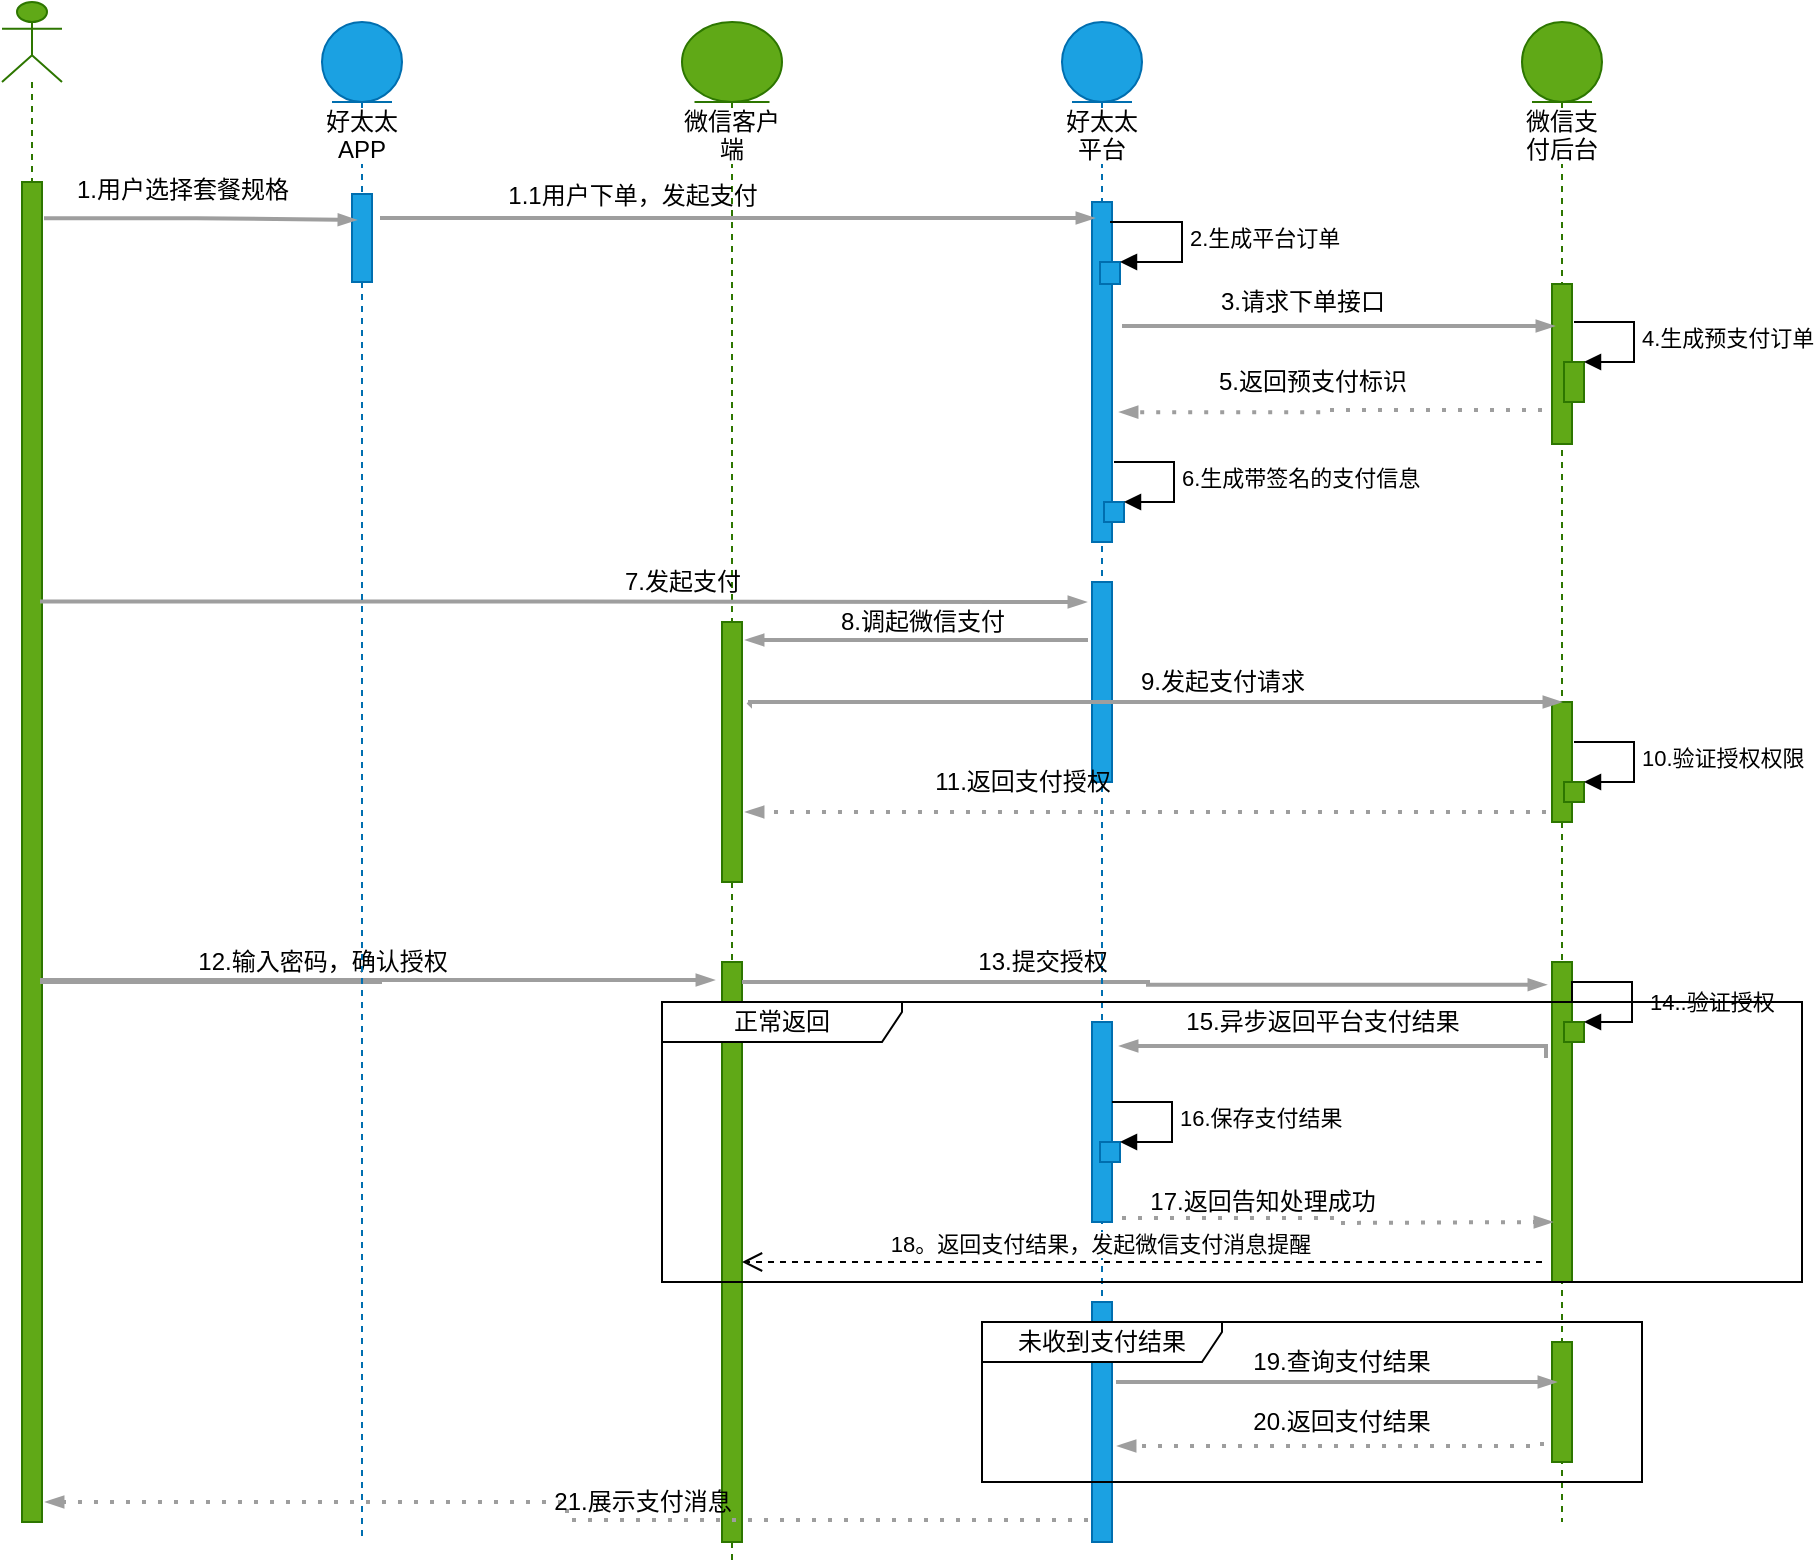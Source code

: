<mxfile version="15.2.7" type="device"><diagram id="pYhDBd3OEEnALGkxTnY4" name="第 1 页"><mxGraphModel dx="1913" dy="806" grid="1" gridSize="10" guides="1" tooltips="1" connect="1" arrows="1" fold="1" page="1" pageScale="1" pageWidth="827" pageHeight="1169" math="0" shadow="0"><root><mxCell id="0"/><mxCell id="1" parent="0"/><mxCell id="COappxAdidmTY-FFq4Kj-9" value="&lt;span style=&quot;background-color: rgb(255 , 255 , 255)&quot;&gt;用户&lt;/span&gt;" style="shape=umlLifeline;participant=umlActor;perimeter=lifelinePerimeter;whiteSpace=wrap;html=1;container=1;collapsible=0;recursiveResize=0;verticalAlign=top;spacingTop=36;outlineConnect=0;fillColor=#60a917;strokeColor=#2D7600;fontColor=none;size=40;noLabel=1;" parent="1" vertex="1"><mxGeometry x="-20" y="150" width="30" height="760" as="geometry"/></mxCell><mxCell id="COappxAdidmTY-FFq4Kj-13" value="" style="html=1;points=[];perimeter=orthogonalPerimeter;fillColor=#60a917;strokeColor=#2D7600;fontColor=#ffffff;" parent="COappxAdidmTY-FFq4Kj-9" vertex="1"><mxGeometry x="10" y="90" width="10" height="670" as="geometry"/></mxCell><mxCell id="COappxAdidmTY-FFq4Kj-10" value="&lt;span style=&quot;background-color: rgb(255 , 255 , 255)&quot;&gt;&lt;font color=&quot;#000000&quot;&gt;微信客户端&lt;/font&gt;&lt;/span&gt;" style="shape=umlLifeline;participant=umlEntity;perimeter=lifelinePerimeter;whiteSpace=wrap;html=1;container=1;collapsible=0;recursiveResize=0;verticalAlign=top;spacingTop=36;outlineConnect=0;fillColor=#60a917;strokeColor=#2D7600;fontColor=#ffffff;" parent="1" vertex="1"><mxGeometry x="320" y="160" width="50" height="770" as="geometry"/></mxCell><mxCell id="COappxAdidmTY-FFq4Kj-34" value="" style="html=1;points=[];perimeter=orthogonalPerimeter;fontColor=#ffffff;fillColor=#60a917;strokeColor=#2D7600;" parent="COappxAdidmTY-FFq4Kj-10" vertex="1"><mxGeometry x="20" y="300" width="10" height="130" as="geometry"/></mxCell><mxCell id="-Qi6tXvX5_2aOO26Ja_0-11" value="" style="html=1;points=[];perimeter=orthogonalPerimeter;fillColor=#60a917;strokeColor=#2D7600;fontColor=#ffffff;" parent="COappxAdidmTY-FFq4Kj-10" vertex="1"><mxGeometry x="20" y="470" width="10" height="290" as="geometry"/></mxCell><mxCell id="-Qi6tXvX5_2aOO26Ja_0-17" value="" style="edgeStyle=orthogonalEdgeStyle;fontSize=12;html=1;endArrow=blockThin;endFill=1;rounded=0;strokeWidth=2;endSize=4;startSize=4;dashed=0;strokeColor=#9E9E9E;entryX=-0.3;entryY=0.071;entryDx=0;entryDy=0;entryPerimeter=0;" parent="COappxAdidmTY-FFq4Kj-10" target="-Qi6tXvX5_2aOO26Ja_0-16" edge="1"><mxGeometry width="100" relative="1" as="geometry"><mxPoint x="30" y="480" as="sourcePoint"/><mxPoint x="130" y="480" as="targetPoint"/><Array as="points"><mxPoint x="233" y="480"/><mxPoint x="233" y="481"/></Array></mxGeometry></mxCell><mxCell id="COappxAdidmTY-FFq4Kj-11" value="&lt;span style=&quot;background-color: rgb(255 , 255 , 255)&quot;&gt;&lt;font color=&quot;#000000&quot;&gt;好太太平台&lt;/font&gt;&lt;/span&gt;" style="shape=umlLifeline;participant=umlEntity;perimeter=lifelinePerimeter;whiteSpace=wrap;html=1;container=1;collapsible=0;recursiveResize=0;verticalAlign=top;spacingTop=36;outlineConnect=0;fillColor=#1ba1e2;strokeColor=#006EAF;fontColor=#ffffff;" parent="1" vertex="1"><mxGeometry x="510" y="160" width="40" height="760" as="geometry"/></mxCell><mxCell id="COappxAdidmTY-FFq4Kj-14" value="" style="html=1;points=[];perimeter=orthogonalPerimeter;fontColor=#ffffff;fillColor=#1ba1e2;strokeColor=#006EAF;" parent="COappxAdidmTY-FFq4Kj-11" vertex="1"><mxGeometry x="15" y="90" width="10" height="170" as="geometry"/></mxCell><mxCell id="COappxAdidmTY-FFq4Kj-18" value="" style="html=1;points=[];perimeter=orthogonalPerimeter;fontColor=#ffffff;fillColor=#1ba1e2;strokeColor=#006EAF;" parent="COappxAdidmTY-FFq4Kj-11" vertex="1"><mxGeometry x="19" y="120" width="10" height="11" as="geometry"/></mxCell><mxCell id="COappxAdidmTY-FFq4Kj-19" value="2.生成平台订单" style="edgeStyle=orthogonalEdgeStyle;html=1;align=left;spacingLeft=2;endArrow=block;rounded=0;entryX=1;entryY=0;fontColor=none;" parent="COappxAdidmTY-FFq4Kj-11" target="COappxAdidmTY-FFq4Kj-18" edge="1"><mxGeometry relative="1" as="geometry"><mxPoint x="24" y="100" as="sourcePoint"/><Array as="points"><mxPoint x="60" y="100"/><mxPoint x="60" y="120"/></Array></mxGeometry></mxCell><mxCell id="COappxAdidmTY-FFq4Kj-29" value="" style="html=1;points=[];perimeter=orthogonalPerimeter;fontColor=#ffffff;fillColor=#1ba1e2;strokeColor=#006EAF;" parent="COappxAdidmTY-FFq4Kj-11" vertex="1"><mxGeometry x="21" y="240" width="10" height="10" as="geometry"/></mxCell><mxCell id="COappxAdidmTY-FFq4Kj-30" value="6.生成带签名的支付信息" style="edgeStyle=orthogonalEdgeStyle;html=1;align=left;spacingLeft=2;endArrow=block;rounded=0;entryX=1;entryY=0;fontColor=none;" parent="COappxAdidmTY-FFq4Kj-11" target="COappxAdidmTY-FFq4Kj-29" edge="1"><mxGeometry relative="1" as="geometry"><mxPoint x="26" y="220" as="sourcePoint"/><Array as="points"><mxPoint x="56" y="220"/></Array></mxGeometry></mxCell><mxCell id="COappxAdidmTY-FFq4Kj-31" value="" style="html=1;points=[];perimeter=orthogonalPerimeter;fontColor=#ffffff;fillColor=#1ba1e2;strokeColor=#006EAF;" parent="COappxAdidmTY-FFq4Kj-11" vertex="1"><mxGeometry x="15" y="280" width="10" height="100" as="geometry"/></mxCell><mxCell id="-Qi6tXvX5_2aOO26Ja_0-21" value="" style="html=1;points=[];perimeter=orthogonalPerimeter;fillColor=#1ba1e2;strokeColor=#006EAF;fontColor=#ffffff;" parent="COappxAdidmTY-FFq4Kj-11" vertex="1"><mxGeometry x="15" y="500" width="10" height="100" as="geometry"/></mxCell><mxCell id="-Qi6tXvX5_2aOO26Ja_0-25" value="" style="html=1;points=[];perimeter=orthogonalPerimeter;fillColor=#1ba1e2;strokeColor=#006EAF;fontColor=#ffffff;" parent="COappxAdidmTY-FFq4Kj-11" vertex="1"><mxGeometry x="19" y="560" width="10" height="10" as="geometry"/></mxCell><mxCell id="-Qi6tXvX5_2aOO26Ja_0-26" value="16.保存支付结果" style="edgeStyle=orthogonalEdgeStyle;html=1;align=left;spacingLeft=2;endArrow=block;rounded=0;entryX=1;entryY=0;" parent="COappxAdidmTY-FFq4Kj-11" target="-Qi6tXvX5_2aOO26Ja_0-25" edge="1"><mxGeometry relative="1" as="geometry"><mxPoint x="25" y="540" as="sourcePoint"/><Array as="points"><mxPoint x="55" y="540"/><mxPoint x="55" y="560"/></Array></mxGeometry></mxCell><mxCell id="-Qi6tXvX5_2aOO26Ja_0-30" value="" style="html=1;points=[];perimeter=orthogonalPerimeter;fillColor=#1ba1e2;strokeColor=#006EAF;fontColor=#ffffff;" parent="COappxAdidmTY-FFq4Kj-11" vertex="1"><mxGeometry x="15" y="640" width="10" height="120" as="geometry"/></mxCell><mxCell id="COappxAdidmTY-FFq4Kj-12" value="&lt;span style=&quot;background-color: rgb(255 , 255 , 255)&quot;&gt;&lt;font color=&quot;#000000&quot;&gt;微信支付后台&lt;/font&gt;&lt;/span&gt;" style="shape=umlLifeline;participant=umlEntity;perimeter=lifelinePerimeter;whiteSpace=wrap;html=1;container=1;collapsible=0;recursiveResize=0;verticalAlign=top;spacingTop=36;outlineConnect=0;fillColor=#60a917;strokeColor=#2D7600;fontColor=#ffffff;" parent="1" vertex="1"><mxGeometry x="740" y="160" width="40" height="750" as="geometry"/></mxCell><mxCell id="COappxAdidmTY-FFq4Kj-21" value="" style="html=1;points=[];perimeter=orthogonalPerimeter;fontColor=#ffffff;fillColor=#60a917;strokeColor=#2D7600;" parent="COappxAdidmTY-FFq4Kj-12" vertex="1"><mxGeometry x="15" y="131" width="10" height="80" as="geometry"/></mxCell><mxCell id="COappxAdidmTY-FFq4Kj-23" value="" style="html=1;points=[];perimeter=orthogonalPerimeter;fontColor=#ffffff;fillColor=#60a917;strokeColor=#2D7600;" parent="COappxAdidmTY-FFq4Kj-12" vertex="1"><mxGeometry x="21" y="170" width="10" height="20" as="geometry"/></mxCell><mxCell id="COappxAdidmTY-FFq4Kj-24" value="4.生成预支付订单" style="edgeStyle=orthogonalEdgeStyle;html=1;align=left;spacingLeft=2;endArrow=block;rounded=0;entryX=1;entryY=0;fontColor=none;" parent="COappxAdidmTY-FFq4Kj-12" target="COappxAdidmTY-FFq4Kj-23" edge="1"><mxGeometry relative="1" as="geometry"><mxPoint x="26" y="150" as="sourcePoint"/><Array as="points"><mxPoint x="56" y="150"/></Array></mxGeometry></mxCell><mxCell id="-Qi6tXvX5_2aOO26Ja_0-3" value="" style="html=1;points=[];perimeter=orthogonalPerimeter;fillColor=#60a917;strokeColor=#2D7600;fontColor=#ffffff;" parent="COappxAdidmTY-FFq4Kj-12" vertex="1"><mxGeometry x="15" y="340" width="10" height="60" as="geometry"/></mxCell><mxCell id="-Qi6tXvX5_2aOO26Ja_0-6" value="" style="html=1;points=[];perimeter=orthogonalPerimeter;fillColor=#60a917;strokeColor=#2D7600;fontColor=#ffffff;" parent="COappxAdidmTY-FFq4Kj-12" vertex="1"><mxGeometry x="21" y="380" width="10" height="10" as="geometry"/></mxCell><mxCell id="-Qi6tXvX5_2aOO26Ja_0-7" value="10.验证授权权限" style="edgeStyle=orthogonalEdgeStyle;html=1;align=left;spacingLeft=2;endArrow=block;rounded=0;entryX=1;entryY=0;" parent="COappxAdidmTY-FFq4Kj-12" target="-Qi6tXvX5_2aOO26Ja_0-6" edge="1"><mxGeometry relative="1" as="geometry"><mxPoint x="26" y="360" as="sourcePoint"/><Array as="points"><mxPoint x="26" y="360"/><mxPoint x="56" y="360"/><mxPoint x="56" y="380"/></Array></mxGeometry></mxCell><mxCell id="-Qi6tXvX5_2aOO26Ja_0-16" value="" style="html=1;points=[];perimeter=orthogonalPerimeter;fillColor=#60a917;strokeColor=#2D7600;fontColor=#ffffff;" parent="COappxAdidmTY-FFq4Kj-12" vertex="1"><mxGeometry x="15" y="470" width="10" height="160" as="geometry"/></mxCell><mxCell id="-Qi6tXvX5_2aOO26Ja_0-19" value="" style="html=1;points=[];perimeter=orthogonalPerimeter;fillColor=#60a917;strokeColor=#2D7600;fontColor=#ffffff;" parent="COappxAdidmTY-FFq4Kj-12" vertex="1"><mxGeometry x="21" y="500" width="10" height="10" as="geometry"/></mxCell><mxCell id="-Qi6tXvX5_2aOO26Ja_0-20" value="14..验证授权" style="edgeStyle=orthogonalEdgeStyle;html=1;align=left;spacingLeft=2;endArrow=block;rounded=0;entryX=1;entryY=0;" parent="COappxAdidmTY-FFq4Kj-12" target="-Qi6tXvX5_2aOO26Ja_0-19" edge="1"><mxGeometry x="0.191" y="5" relative="1" as="geometry"><mxPoint x="25" y="490" as="sourcePoint"/><Array as="points"><mxPoint x="25" y="480"/><mxPoint x="55" y="480"/><mxPoint x="55" y="500"/></Array><mxPoint as="offset"/></mxGeometry></mxCell><mxCell id="-Qi6tXvX5_2aOO26Ja_0-28" value="" style="edgeStyle=orthogonalEdgeStyle;fontSize=12;html=1;endArrow=blockThin;endFill=1;rounded=0;strokeWidth=2;endSize=4;startSize=4;dashed=1;dashPattern=1 3;strokeColor=#9E9E9E;exitX=1.5;exitY=0.98;exitDx=0;exitDy=0;exitPerimeter=0;" parent="COappxAdidmTY-FFq4Kj-12" source="-Qi6tXvX5_2aOO26Ja_0-21" edge="1"><mxGeometry width="100" relative="1" as="geometry"><mxPoint x="-195" y="600" as="sourcePoint"/><mxPoint x="15" y="600" as="targetPoint"/></mxGeometry></mxCell><mxCell id="-Qi6tXvX5_2aOO26Ja_0-31" value="" style="html=1;points=[];perimeter=orthogonalPerimeter;fillColor=#60a917;strokeColor=#2D7600;fontColor=#ffffff;" parent="COappxAdidmTY-FFq4Kj-12" vertex="1"><mxGeometry x="15" y="660" width="10" height="60" as="geometry"/></mxCell><mxCell id="COappxAdidmTY-FFq4Kj-16" value="" style="edgeStyle=orthogonalEdgeStyle;fontSize=12;html=1;endArrow=blockThin;endFill=1;rounded=0;strokeWidth=2;endSize=4;startSize=4;dashed=0;strokeColor=#9E9E9E;fontColor=none;entryX=0.1;entryY=0.047;entryDx=0;entryDy=0;entryPerimeter=0;" parent="1" target="COappxAdidmTY-FFq4Kj-14" edge="1"><mxGeometry width="100" relative="1" as="geometry"><mxPoint x="170" y="257" as="sourcePoint"/><mxPoint x="520" y="257" as="targetPoint"/><Array as="points"><mxPoint x="170" y="258"/></Array></mxGeometry></mxCell><mxCell id="COappxAdidmTY-FFq4Kj-20" value="" style="fontSize=12;html=1;endArrow=blockThin;endFill=1;rounded=0;strokeWidth=2;endSize=4;startSize=4;dashed=0;strokeColor=#9E9E9E;fontColor=none;entryX=0.1;entryY=0.263;entryDx=0;entryDy=0;entryPerimeter=0;" parent="1" target="COappxAdidmTY-FFq4Kj-21" edge="1"><mxGeometry width="100" relative="1" as="geometry"><mxPoint x="540" y="312" as="sourcePoint"/><mxPoint x="630" y="310" as="targetPoint"/></mxGeometry></mxCell><mxCell id="COappxAdidmTY-FFq4Kj-22" value="3.请求下单接口" style="text;html=1;align=center;verticalAlign=middle;resizable=0;points=[];autosize=1;strokeColor=none;fillColor=none;fontColor=none;" parent="1" vertex="1"><mxGeometry x="580" y="290" width="100" height="20" as="geometry"/></mxCell><mxCell id="COappxAdidmTY-FFq4Kj-25" value="" style="edgeStyle=orthogonalEdgeStyle;fontSize=12;html=1;endArrow=blockThin;endFill=1;rounded=0;strokeWidth=2;endSize=4;startSize=4;dashed=1;dashPattern=1 3;strokeColor=#9E9E9E;fontColor=none;exitX=-0.5;exitY=0.788;exitDx=0;exitDy=0;exitPerimeter=0;entryX=1.4;entryY=0.618;entryDx=0;entryDy=0;entryPerimeter=0;" parent="1" source="COappxAdidmTY-FFq4Kj-21" target="COappxAdidmTY-FFq4Kj-14" edge="1"><mxGeometry width="100" relative="1" as="geometry"><mxPoint x="520" y="450" as="sourcePoint"/><mxPoint x="540" y="352" as="targetPoint"/></mxGeometry></mxCell><mxCell id="COappxAdidmTY-FFq4Kj-26" value="5.返回预支付标识" style="text;html=1;align=center;verticalAlign=middle;resizable=0;points=[];autosize=1;strokeColor=none;fillColor=none;fontColor=none;" parent="1" vertex="1"><mxGeometry x="580" y="330" width="110" height="20" as="geometry"/></mxCell><mxCell id="COappxAdidmTY-FFq4Kj-32" value="" style="edgeStyle=orthogonalEdgeStyle;fontSize=12;html=1;endArrow=blockThin;endFill=1;rounded=0;strokeWidth=2;endSize=4;startSize=4;dashed=0;strokeColor=#9E9E9E;fontColor=none;entryX=-0.3;entryY=0.1;entryDx=0;entryDy=0;entryPerimeter=0;exitX=0.9;exitY=0.313;exitDx=0;exitDy=0;exitPerimeter=0;" parent="1" target="COappxAdidmTY-FFq4Kj-31" edge="1" source="COappxAdidmTY-FFq4Kj-13"><mxGeometry width="100" relative="1" as="geometry"><mxPoint x="190" y="445" as="sourcePoint"/><mxPoint x="270" y="450" as="targetPoint"/></mxGeometry></mxCell><mxCell id="COappxAdidmTY-FFq4Kj-33" value="7.发起支付" style="text;html=1;align=center;verticalAlign=middle;resizable=0;points=[];autosize=1;strokeColor=none;fillColor=none;fontColor=none;" parent="1" vertex="1"><mxGeometry x="285" y="430" width="70" height="20" as="geometry"/></mxCell><mxCell id="-Qi6tXvX5_2aOO26Ja_0-1" value="" style="edgeStyle=orthogonalEdgeStyle;fontSize=12;html=1;endArrow=blockThin;endFill=1;rounded=0;strokeWidth=2;endSize=4;startSize=4;dashed=0;strokeColor=#9E9E9E;exitX=-0.3;exitY=0.28;exitDx=0;exitDy=0;exitPerimeter=0;" parent="1" source="COappxAdidmTY-FFq4Kj-31" edge="1"><mxGeometry width="100" relative="1" as="geometry"><mxPoint x="390" y="580" as="sourcePoint"/><mxPoint x="352" y="469" as="targetPoint"/><Array as="points"><mxPoint x="522" y="469"/><mxPoint x="352" y="469"/></Array></mxGeometry></mxCell><mxCell id="-Qi6tXvX5_2aOO26Ja_0-2" value="8.调起微信支付" style="text;html=1;align=center;verticalAlign=middle;resizable=0;points=[];autosize=1;strokeColor=none;fillColor=none;" parent="1" vertex="1"><mxGeometry x="390" y="450" width="100" height="20" as="geometry"/></mxCell><mxCell id="-Qi6tXvX5_2aOO26Ja_0-5" value="9.发起支付请求" style="text;html=1;align=center;verticalAlign=middle;resizable=0;points=[];autosize=1;strokeColor=none;fillColor=none;" parent="1" vertex="1"><mxGeometry x="540" y="480" width="100" height="20" as="geometry"/></mxCell><mxCell id="-Qi6tXvX5_2aOO26Ja_0-4" value="" style="edgeStyle=orthogonalEdgeStyle;fontSize=12;html=1;endArrow=blockThin;endFill=1;rounded=0;strokeWidth=2;endSize=4;startSize=4;dashed=0;strokeColor=#9E9E9E;exitX=1.3;exitY=0.308;exitDx=0;exitDy=0;exitPerimeter=0;" parent="1" source="COappxAdidmTY-FFq4Kj-34" target="COappxAdidmTY-FFq4Kj-12" edge="1"><mxGeometry width="100" relative="1" as="geometry"><mxPoint x="320" y="510" as="sourcePoint"/><mxPoint x="720" y="510" as="targetPoint"/><Array as="points"><mxPoint x="354" y="501"/><mxPoint x="354" y="500"/></Array></mxGeometry></mxCell><mxCell id="-Qi6tXvX5_2aOO26Ja_0-9" value="" style="edgeStyle=orthogonalEdgeStyle;fontSize=12;html=1;endArrow=blockThin;endFill=1;rounded=0;strokeWidth=2;endSize=4;startSize=4;dashed=1;dashPattern=1 3;strokeColor=#9E9E9E;exitX=-0.3;exitY=0.917;exitDx=0;exitDy=0;exitPerimeter=0;" parent="1" source="-Qi6tXvX5_2aOO26Ja_0-3" edge="1"><mxGeometry width="100" relative="1" as="geometry"><mxPoint x="610" y="620" as="sourcePoint"/><mxPoint x="352" y="555" as="targetPoint"/><Array as="points"><mxPoint x="352" y="555"/></Array></mxGeometry></mxCell><mxCell id="-Qi6tXvX5_2aOO26Ja_0-10" value="11.返回支付授权" style="text;html=1;align=center;verticalAlign=middle;resizable=0;points=[];autosize=1;strokeColor=none;fillColor=none;" parent="1" vertex="1"><mxGeometry x="440" y="530" width="100" height="20" as="geometry"/></mxCell><mxCell id="-Qi6tXvX5_2aOO26Ja_0-12" value="" style="edgeStyle=orthogonalEdgeStyle;fontSize=12;html=1;endArrow=blockThin;endFill=1;rounded=0;strokeWidth=2;endSize=4;startSize=4;dashed=0;strokeColor=#9E9E9E;" parent="1" edge="1"><mxGeometry width="100" relative="1" as="geometry"><mxPoint x="170" y="640" as="sourcePoint"/><mxPoint x="336" y="639" as="targetPoint"/><Array as="points"><mxPoint y="640"/><mxPoint y="639"/></Array></mxGeometry></mxCell><mxCell id="-Qi6tXvX5_2aOO26Ja_0-14" value="12.输入密码，确认授权" style="text;html=1;align=center;verticalAlign=middle;resizable=0;points=[];autosize=1;strokeColor=none;fillColor=none;" parent="1" vertex="1"><mxGeometry x="70" y="620" width="140" height="20" as="geometry"/></mxCell><mxCell id="-Qi6tXvX5_2aOO26Ja_0-18" value="13.提交授权" style="text;html=1;align=center;verticalAlign=middle;resizable=0;points=[];autosize=1;strokeColor=none;fillColor=none;" parent="1" vertex="1"><mxGeometry x="460" y="620" width="80" height="20" as="geometry"/></mxCell><mxCell id="-Qi6tXvX5_2aOO26Ja_0-23" value="" style="edgeStyle=orthogonalEdgeStyle;fontSize=12;html=1;endArrow=blockThin;endFill=1;rounded=0;strokeWidth=2;endSize=4;startSize=4;dashed=0;strokeColor=#9E9E9E;exitX=-0.3;exitY=0.3;exitDx=0;exitDy=0;exitPerimeter=0;entryX=1.4;entryY=0.12;entryDx=0;entryDy=0;entryPerimeter=0;" parent="1" source="-Qi6tXvX5_2aOO26Ja_0-16" target="-Qi6tXvX5_2aOO26Ja_0-21" edge="1"><mxGeometry width="100" relative="1" as="geometry"><mxPoint x="590" y="810" as="sourcePoint"/><mxPoint x="690" y="810" as="targetPoint"/><Array as="points"><mxPoint x="752" y="672"/></Array></mxGeometry></mxCell><mxCell id="-Qi6tXvX5_2aOO26Ja_0-24" value="15.异步返回平台支付结果" style="text;html=1;align=center;verticalAlign=middle;resizable=0;points=[];autosize=1;strokeColor=none;fillColor=none;" parent="1" vertex="1"><mxGeometry x="565" y="650" width="150" height="20" as="geometry"/></mxCell><mxCell id="-Qi6tXvX5_2aOO26Ja_0-29" value="17.返回告知处理成功" style="text;html=1;align=center;verticalAlign=middle;resizable=0;points=[];autosize=1;strokeColor=none;fillColor=none;" parent="1" vertex="1"><mxGeometry x="545" y="740" width="130" height="20" as="geometry"/></mxCell><mxCell id="-Qi6tXvX5_2aOO26Ja_0-33" value="18。返回支付结果，发起微信支付消息提醒" style="html=1;verticalAlign=bottom;endArrow=open;dashed=1;endSize=8;" parent="1" edge="1"><mxGeometry x="0.106" relative="1" as="geometry"><mxPoint x="750" y="780" as="sourcePoint"/><mxPoint x="350" y="780" as="targetPoint"/><Array as="points"><mxPoint x="550" y="780"/></Array><mxPoint as="offset"/></mxGeometry></mxCell><mxCell id="-Qi6tXvX5_2aOO26Ja_0-37" value="" style="edgeStyle=orthogonalEdgeStyle;fontSize=12;html=1;endArrow=blockThin;endFill=1;rounded=0;strokeWidth=2;endSize=4;startSize=4;dashed=0;strokeColor=#9E9E9E;" parent="1" edge="1"><mxGeometry width="100" relative="1" as="geometry"><mxPoint x="537" y="840" as="sourcePoint"/><mxPoint x="757" y="840" as="targetPoint"/></mxGeometry></mxCell><mxCell id="-Qi6tXvX5_2aOO26Ja_0-38" value="19.查询支付结果" style="text;html=1;strokeColor=none;fillColor=none;align=center;verticalAlign=middle;whiteSpace=wrap;rounded=0;" parent="1" vertex="1"><mxGeometry x="600" y="825" width="100" height="10" as="geometry"/></mxCell><mxCell id="-Qi6tXvX5_2aOO26Ja_0-39" value="" style="edgeStyle=orthogonalEdgeStyle;fontSize=12;html=1;endArrow=blockThin;endFill=1;rounded=0;strokeWidth=2;endSize=4;startSize=4;dashed=1;dashPattern=1 3;strokeColor=#9E9E9E;entryX=1.3;entryY=0.6;entryDx=0;entryDy=0;entryPerimeter=0;" parent="1" target="-Qi6tXvX5_2aOO26Ja_0-30" edge="1"><mxGeometry width="100" relative="1" as="geometry"><mxPoint x="750" y="872" as="sourcePoint"/><mxPoint x="740" y="980" as="targetPoint"/><Array as="points"><mxPoint x="750" y="867"/><mxPoint x="750" y="872"/></Array></mxGeometry></mxCell><mxCell id="-Qi6tXvX5_2aOO26Ja_0-40" value="20.返回支付结果" style="text;html=1;strokeColor=none;fillColor=none;align=center;verticalAlign=middle;whiteSpace=wrap;rounded=0;" parent="1" vertex="1"><mxGeometry x="600" y="850" width="100" height="20" as="geometry"/></mxCell><mxCell id="-Qi6tXvX5_2aOO26Ja_0-41" value="" style="edgeStyle=orthogonalEdgeStyle;fontSize=12;html=1;endArrow=blockThin;endFill=1;rounded=0;strokeWidth=2;endSize=4;startSize=4;dashed=1;dashPattern=1 3;strokeColor=#9E9E9E;exitX=-0.2;exitY=0.908;exitDx=0;exitDy=0;exitPerimeter=0;entryX=1.2;entryY=0.985;entryDx=0;entryDy=0;entryPerimeter=0;" parent="1" source="-Qi6tXvX5_2aOO26Ja_0-30" target="COappxAdidmTY-FFq4Kj-13" edge="1"><mxGeometry width="100" relative="1" as="geometry"><mxPoint x="430" y="1010" as="sourcePoint"/><mxPoint x="530" y="1010" as="targetPoint"/></mxGeometry></mxCell><mxCell id="-Qi6tXvX5_2aOO26Ja_0-42" value="21.展示支付消息" style="text;html=1;align=center;verticalAlign=middle;resizable=0;points=[];autosize=1;strokeColor=none;fillColor=none;" parent="1" vertex="1"><mxGeometry x="250" y="890" width="100" height="20" as="geometry"/></mxCell><mxCell id="-Qi6tXvX5_2aOO26Ja_0-34" value="正常返回" style="shape=umlFrame;whiteSpace=wrap;html=1;width=120;height=20;" parent="1" vertex="1"><mxGeometry x="310" y="650" width="570" height="140" as="geometry"/></mxCell><mxCell id="-Qi6tXvX5_2aOO26Ja_0-32" value="未收到支付结果" style="shape=umlFrame;whiteSpace=wrap;html=1;width=120;height=20;" parent="1" vertex="1"><mxGeometry x="470" y="810" width="330" height="80" as="geometry"/></mxCell><mxCell id="COappxAdidmTY-FFq4Kj-17" value="1.1用户下单，发起支付" style="text;html=1;align=center;verticalAlign=middle;resizable=0;points=[];autosize=1;strokeColor=none;fillColor=none;fontColor=none;" parent="1" vertex="1"><mxGeometry x="225" y="237" width="140" height="20" as="geometry"/></mxCell><mxCell id="R20NpS0UYprQwSlXJ_AT-12" value="&lt;span style=&quot;background-color: rgb(255 , 255 , 255)&quot;&gt;&lt;font color=&quot;#000000&quot;&gt;好太太APP&lt;/font&gt;&lt;/span&gt;" style="shape=umlLifeline;participant=umlEntity;perimeter=lifelinePerimeter;whiteSpace=wrap;html=1;container=1;collapsible=0;recursiveResize=0;verticalAlign=top;spacingTop=36;outlineConnect=0;fillColor=#1ba1e2;strokeColor=#006EAF;fontColor=#ffffff;" vertex="1" parent="1"><mxGeometry x="140" y="160" width="40" height="760" as="geometry"/></mxCell><mxCell id="R20NpS0UYprQwSlXJ_AT-13" value="" style="html=1;points=[];perimeter=orthogonalPerimeter;fontColor=#ffffff;fillColor=#1ba1e2;strokeColor=#006EAF;" vertex="1" parent="R20NpS0UYprQwSlXJ_AT-12"><mxGeometry x="15" y="86" width="10" height="44" as="geometry"/></mxCell><mxCell id="R20NpS0UYprQwSlXJ_AT-23" value="" style="edgeStyle=orthogonalEdgeStyle;fontSize=12;html=1;endArrow=blockThin;endFill=1;rounded=0;strokeWidth=2;endSize=4;startSize=4;dashed=0;strokeColor=#9E9E9E;fontColor=#000000;entryX=0.2;entryY=0.295;entryDx=0;entryDy=0;entryPerimeter=0;exitX=1.1;exitY=0.027;exitDx=0;exitDy=0;exitPerimeter=0;" edge="1" parent="1" source="COappxAdidmTY-FFq4Kj-13" target="R20NpS0UYprQwSlXJ_AT-13"><mxGeometry width="100" relative="1" as="geometry"><mxPoint x="30" y="260" as="sourcePoint"/><mxPoint x="130" y="260" as="targetPoint"/></mxGeometry></mxCell><mxCell id="R20NpS0UYprQwSlXJ_AT-24" value="&lt;font style=&quot;font-size: 12px&quot;&gt;1.用户选择套餐规格&lt;/font&gt;" style="text;html=1;align=center;verticalAlign=middle;resizable=0;points=[];autosize=1;strokeColor=none;fillColor=none;fontSize=18;fontColor=#000000;" vertex="1" parent="1"><mxGeometry x="10" y="227" width="120" height="30" as="geometry"/></mxCell></root></mxGraphModel></diagram></mxfile>